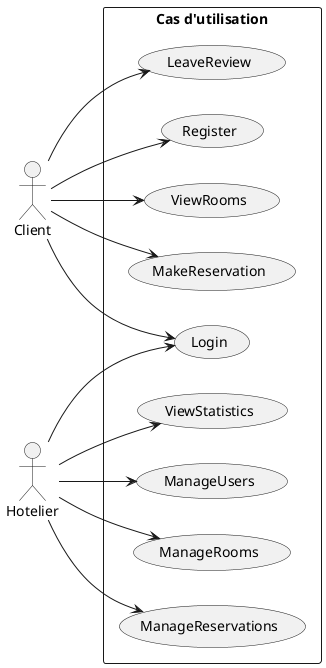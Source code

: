 @startuml
left to right direction
skinparam packageStyle rectangle

actor Client
actor Hotelier

rectangle "Cas d'utilisation" {
  Client --> (Register)
  Client --> (Login)
  Client --> (ViewRooms)
  Client --> (MakeReservation)
  Client --> (LeaveReview)

  Hotelier --> (Login)
  Hotelier --> (ManageUsers)
  Hotelier --> (ManageRooms)
  Hotelier --> (ManageReservations)
  Hotelier --> (ViewStatistics)
}
@enduml
